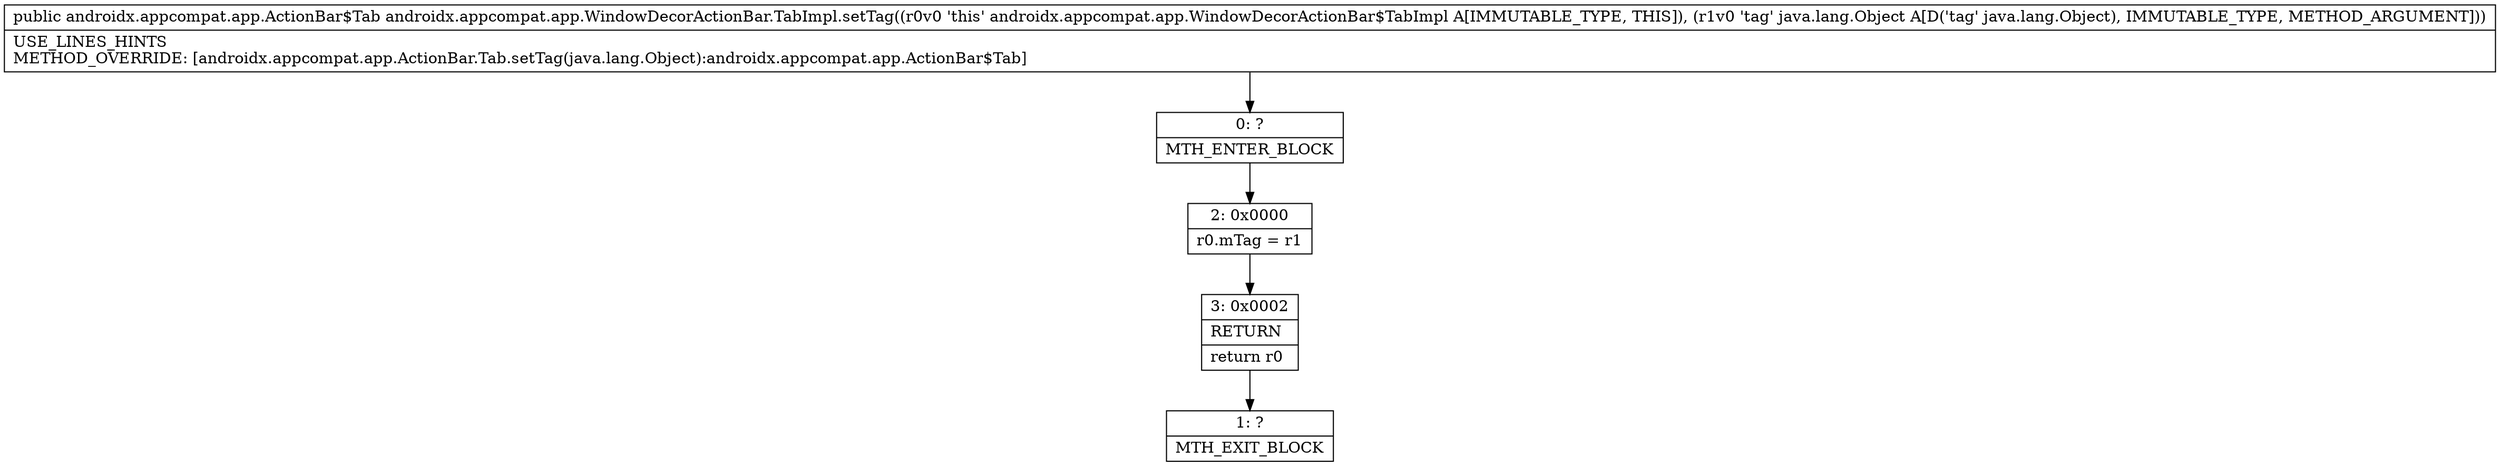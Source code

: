 digraph "CFG forandroidx.appcompat.app.WindowDecorActionBar.TabImpl.setTag(Ljava\/lang\/Object;)Landroidx\/appcompat\/app\/ActionBar$Tab;" {
Node_0 [shape=record,label="{0\:\ ?|MTH_ENTER_BLOCK\l}"];
Node_2 [shape=record,label="{2\:\ 0x0000|r0.mTag = r1\l}"];
Node_3 [shape=record,label="{3\:\ 0x0002|RETURN\l|return r0\l}"];
Node_1 [shape=record,label="{1\:\ ?|MTH_EXIT_BLOCK\l}"];
MethodNode[shape=record,label="{public androidx.appcompat.app.ActionBar$Tab androidx.appcompat.app.WindowDecorActionBar.TabImpl.setTag((r0v0 'this' androidx.appcompat.app.WindowDecorActionBar$TabImpl A[IMMUTABLE_TYPE, THIS]), (r1v0 'tag' java.lang.Object A[D('tag' java.lang.Object), IMMUTABLE_TYPE, METHOD_ARGUMENT]))  | USE_LINES_HINTS\lMETHOD_OVERRIDE: [androidx.appcompat.app.ActionBar.Tab.setTag(java.lang.Object):androidx.appcompat.app.ActionBar$Tab]\l}"];
MethodNode -> Node_0;Node_0 -> Node_2;
Node_2 -> Node_3;
Node_3 -> Node_1;
}

